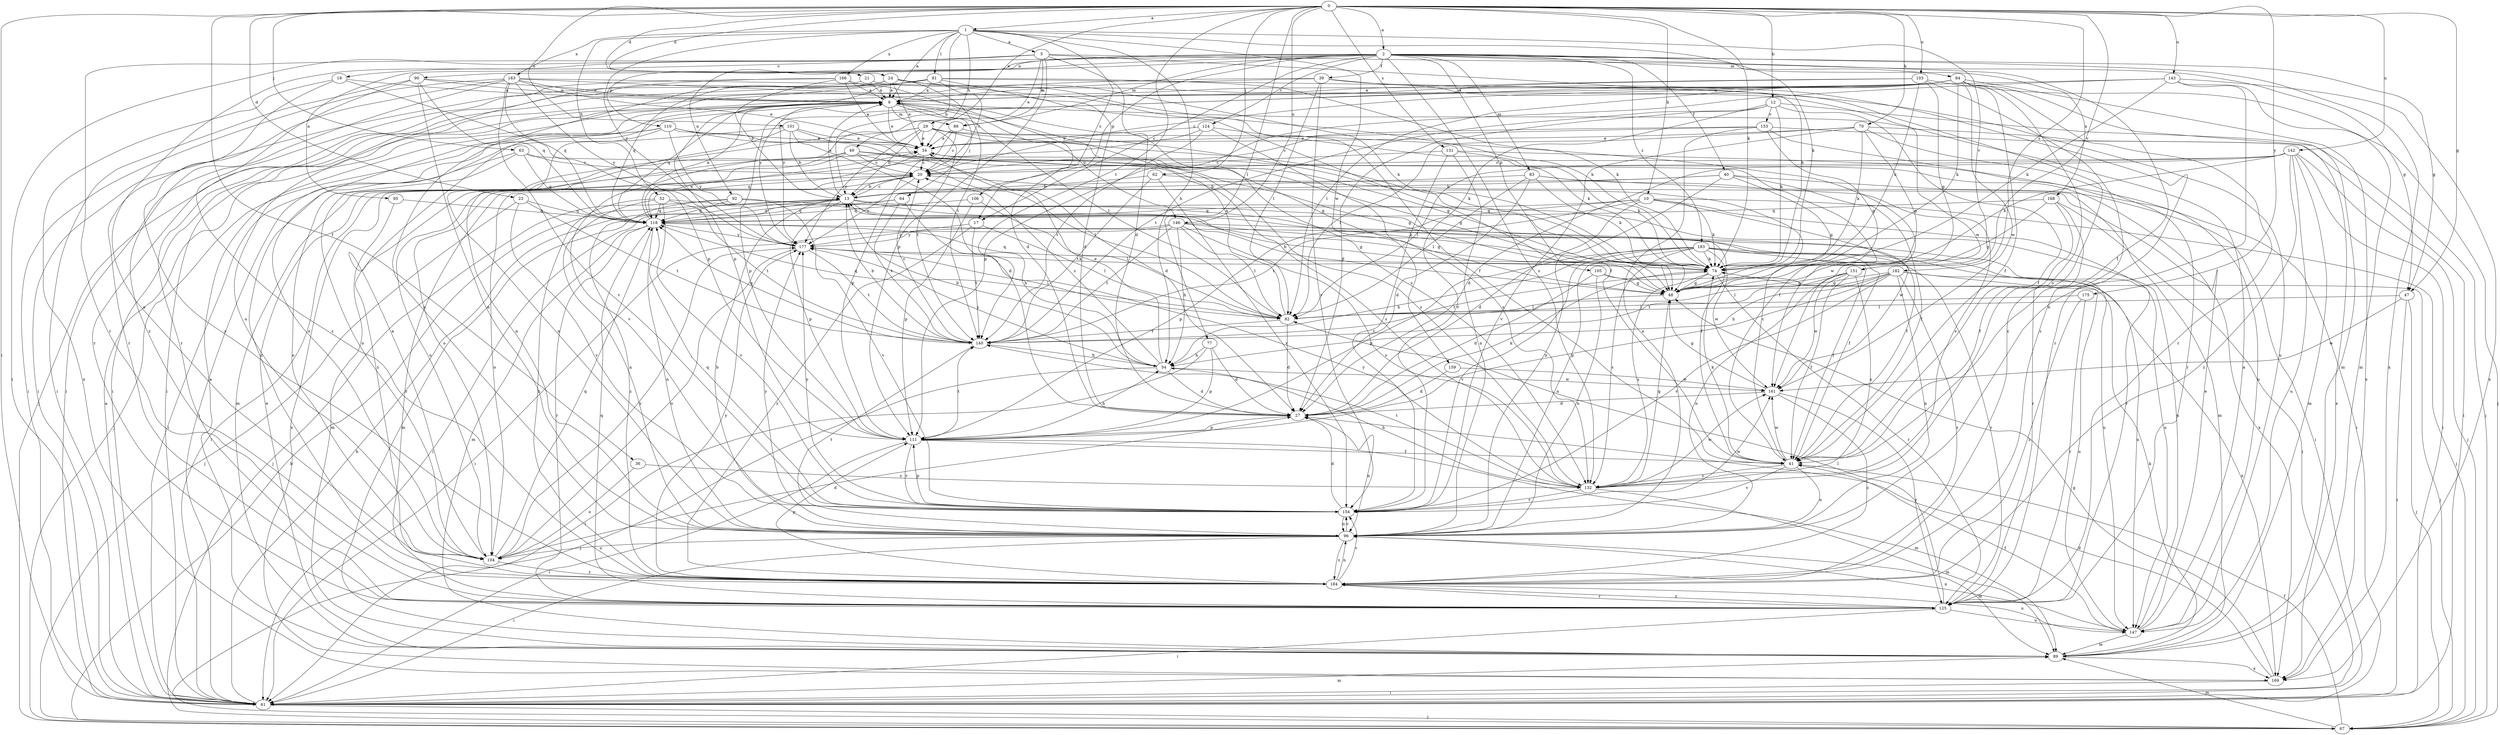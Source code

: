 strict digraph  {
0;
1;
2;
5;
6;
10;
12;
13;
17;
19;
20;
21;
23;
24;
27;
29;
34;
36;
39;
40;
41;
47;
48;
49;
52;
54;
61;
62;
63;
64;
67;
70;
74;
77;
81;
82;
83;
84;
88;
89;
90;
92;
95;
96;
101;
103;
104;
105;
106;
110;
111;
118;
124;
125;
131;
132;
140;
142;
143;
146;
147;
151;
153;
154;
159;
161;
163;
166;
168;
169;
175;
177;
182;
183;
184;
0 -> 1  [label=a];
0 -> 2  [label=a];
0 -> 10  [label=b];
0 -> 12  [label=b];
0 -> 21  [label=d];
0 -> 23  [label=d];
0 -> 24  [label=d];
0 -> 29  [label=e];
0 -> 36  [label=f];
0 -> 47  [label=g];
0 -> 61  [label=i];
0 -> 62  [label=j];
0 -> 63  [label=j];
0 -> 70  [label=k];
0 -> 74  [label=k];
0 -> 77  [label=l];
0 -> 101  [label=o];
0 -> 103  [label=o];
0 -> 131  [label=s];
0 -> 140  [label=t];
0 -> 142  [label=u];
0 -> 143  [label=u];
0 -> 146  [label=u];
0 -> 151  [label=v];
0 -> 175  [label=y];
0 -> 182  [label=z];
1 -> 5  [label=a];
1 -> 6  [label=a];
1 -> 13  [label=b];
1 -> 17  [label=c];
1 -> 49  [label=h];
1 -> 52  [label=h];
1 -> 54  [label=h];
1 -> 74  [label=k];
1 -> 81  [label=l];
1 -> 151  [label=v];
1 -> 159  [label=w];
1 -> 163  [label=x];
1 -> 166  [label=x];
1 -> 177  [label=y];
2 -> 17  [label=c];
2 -> 39  [label=f];
2 -> 40  [label=f];
2 -> 41  [label=f];
2 -> 47  [label=g];
2 -> 61  [label=i];
2 -> 83  [label=m];
2 -> 84  [label=m];
2 -> 88  [label=m];
2 -> 90  [label=n];
2 -> 92  [label=n];
2 -> 95  [label=n];
2 -> 105  [label=p];
2 -> 106  [label=p];
2 -> 110  [label=p];
2 -> 124  [label=r];
2 -> 132  [label=s];
2 -> 168  [label=x];
2 -> 169  [label=x];
2 -> 183  [label=z];
5 -> 19  [label=c];
5 -> 27  [label=d];
5 -> 34  [label=e];
5 -> 47  [label=g];
5 -> 74  [label=k];
5 -> 88  [label=m];
5 -> 104  [label=o];
5 -> 111  [label=p];
5 -> 125  [label=r];
6 -> 34  [label=e];
6 -> 64  [label=j];
6 -> 82  [label=l];
6 -> 88  [label=m];
6 -> 104  [label=o];
6 -> 111  [label=p];
6 -> 118  [label=q];
6 -> 146  [label=u];
10 -> 27  [label=d];
10 -> 67  [label=j];
10 -> 74  [label=k];
10 -> 111  [label=p];
10 -> 118  [label=q];
10 -> 125  [label=r];
10 -> 140  [label=t];
10 -> 161  [label=w];
12 -> 27  [label=d];
12 -> 41  [label=f];
12 -> 67  [label=j];
12 -> 74  [label=k];
12 -> 140  [label=t];
12 -> 153  [label=v];
12 -> 154  [label=v];
13 -> 6  [label=a];
13 -> 20  [label=c];
13 -> 41  [label=f];
13 -> 48  [label=g];
13 -> 74  [label=k];
13 -> 89  [label=m];
13 -> 111  [label=p];
13 -> 118  [label=q];
17 -> 82  [label=l];
17 -> 140  [label=t];
17 -> 177  [label=y];
17 -> 184  [label=z];
19 -> 6  [label=a];
19 -> 111  [label=p];
19 -> 169  [label=x];
19 -> 184  [label=z];
20 -> 13  [label=b];
20 -> 61  [label=i];
20 -> 125  [label=r];
20 -> 169  [label=x];
20 -> 177  [label=y];
21 -> 6  [label=a];
21 -> 61  [label=i];
21 -> 161  [label=w];
23 -> 67  [label=j];
23 -> 118  [label=q];
23 -> 140  [label=t];
23 -> 154  [label=v];
24 -> 6  [label=a];
24 -> 34  [label=e];
24 -> 41  [label=f];
24 -> 74  [label=k];
24 -> 96  [label=n];
24 -> 118  [label=q];
24 -> 125  [label=r];
24 -> 140  [label=t];
27 -> 74  [label=k];
27 -> 96  [label=n];
27 -> 111  [label=p];
29 -> 13  [label=b];
29 -> 34  [label=e];
29 -> 41  [label=f];
29 -> 48  [label=g];
29 -> 74  [label=k];
29 -> 104  [label=o];
29 -> 140  [label=t];
29 -> 154  [label=v];
29 -> 177  [label=y];
34 -> 20  [label=c];
34 -> 48  [label=g];
34 -> 118  [label=q];
36 -> 104  [label=o];
36 -> 132  [label=s];
39 -> 6  [label=a];
39 -> 61  [label=i];
39 -> 82  [label=l];
39 -> 125  [label=r];
39 -> 154  [label=v];
39 -> 184  [label=z];
40 -> 13  [label=b];
40 -> 41  [label=f];
40 -> 48  [label=g];
40 -> 61  [label=i];
40 -> 96  [label=n];
40 -> 104  [label=o];
41 -> 20  [label=c];
41 -> 74  [label=k];
41 -> 96  [label=n];
41 -> 132  [label=s];
41 -> 154  [label=v];
41 -> 161  [label=w];
47 -> 61  [label=i];
47 -> 67  [label=j];
47 -> 82  [label=l];
47 -> 161  [label=w];
48 -> 13  [label=b];
48 -> 82  [label=l];
49 -> 20  [label=c];
49 -> 48  [label=g];
49 -> 82  [label=l];
49 -> 89  [label=m];
49 -> 104  [label=o];
49 -> 132  [label=s];
49 -> 184  [label=z];
52 -> 48  [label=g];
52 -> 96  [label=n];
52 -> 118  [label=q];
52 -> 140  [label=t];
52 -> 154  [label=v];
52 -> 184  [label=z];
54 -> 13  [label=b];
54 -> 20  [label=c];
54 -> 27  [label=d];
54 -> 34  [label=e];
54 -> 67  [label=j];
54 -> 161  [label=w];
54 -> 177  [label=y];
61 -> 6  [label=a];
61 -> 13  [label=b];
61 -> 67  [label=j];
61 -> 89  [label=m];
62 -> 13  [label=b];
62 -> 140  [label=t];
62 -> 154  [label=v];
62 -> 169  [label=x];
63 -> 20  [label=c];
63 -> 61  [label=i];
63 -> 104  [label=o];
63 -> 118  [label=q];
63 -> 161  [label=w];
64 -> 54  [label=h];
64 -> 61  [label=i];
64 -> 118  [label=q];
64 -> 140  [label=t];
67 -> 13  [label=b];
67 -> 41  [label=f];
67 -> 89  [label=m];
70 -> 34  [label=e];
70 -> 48  [label=g];
70 -> 74  [label=k];
70 -> 82  [label=l];
70 -> 125  [label=r];
70 -> 154  [label=v];
70 -> 169  [label=x];
74 -> 48  [label=g];
74 -> 118  [label=q];
74 -> 125  [label=r];
74 -> 132  [label=s];
74 -> 140  [label=t];
77 -> 27  [label=d];
77 -> 54  [label=h];
77 -> 61  [label=i];
77 -> 111  [label=p];
81 -> 6  [label=a];
81 -> 20  [label=c];
81 -> 27  [label=d];
81 -> 67  [label=j];
81 -> 74  [label=k];
81 -> 111  [label=p];
81 -> 125  [label=r];
81 -> 147  [label=u];
82 -> 6  [label=a];
82 -> 27  [label=d];
82 -> 118  [label=q];
82 -> 140  [label=t];
83 -> 13  [label=b];
83 -> 27  [label=d];
83 -> 74  [label=k];
83 -> 82  [label=l];
83 -> 89  [label=m];
83 -> 132  [label=s];
84 -> 6  [label=a];
84 -> 20  [label=c];
84 -> 41  [label=f];
84 -> 61  [label=i];
84 -> 74  [label=k];
84 -> 82  [label=l];
84 -> 89  [label=m];
84 -> 125  [label=r];
84 -> 132  [label=s];
84 -> 161  [label=w];
84 -> 169  [label=x];
84 -> 177  [label=y];
88 -> 20  [label=c];
88 -> 34  [label=e];
88 -> 48  [label=g];
88 -> 111  [label=p];
89 -> 6  [label=a];
89 -> 34  [label=e];
89 -> 74  [label=k];
89 -> 169  [label=x];
90 -> 6  [label=a];
90 -> 61  [label=i];
90 -> 96  [label=n];
90 -> 118  [label=q];
90 -> 132  [label=s];
90 -> 184  [label=z];
92 -> 41  [label=f];
92 -> 67  [label=j];
92 -> 118  [label=q];
92 -> 147  [label=u];
92 -> 154  [label=v];
92 -> 184  [label=z];
95 -> 89  [label=m];
95 -> 118  [label=q];
96 -> 13  [label=b];
96 -> 61  [label=i];
96 -> 89  [label=m];
96 -> 104  [label=o];
96 -> 140  [label=t];
96 -> 154  [label=v];
96 -> 177  [label=y];
96 -> 184  [label=z];
101 -> 13  [label=b];
101 -> 27  [label=d];
101 -> 34  [label=e];
101 -> 48  [label=g];
101 -> 96  [label=n];
101 -> 184  [label=z];
103 -> 6  [label=a];
103 -> 48  [label=g];
103 -> 67  [label=j];
103 -> 74  [label=k];
103 -> 177  [label=y];
103 -> 184  [label=z];
104 -> 6  [label=a];
104 -> 27  [label=d];
104 -> 118  [label=q];
104 -> 177  [label=y];
104 -> 184  [label=z];
105 -> 27  [label=d];
105 -> 48  [label=g];
105 -> 67  [label=j];
105 -> 96  [label=n];
106 -> 82  [label=l];
106 -> 111  [label=p];
106 -> 118  [label=q];
110 -> 27  [label=d];
110 -> 34  [label=e];
110 -> 61  [label=i];
110 -> 67  [label=j];
110 -> 96  [label=n];
110 -> 132  [label=s];
110 -> 177  [label=y];
111 -> 41  [label=f];
111 -> 54  [label=h];
111 -> 61  [label=i];
111 -> 89  [label=m];
111 -> 140  [label=t];
111 -> 154  [label=v];
118 -> 6  [label=a];
118 -> 34  [label=e];
118 -> 89  [label=m];
118 -> 96  [label=n];
118 -> 125  [label=r];
118 -> 147  [label=u];
118 -> 177  [label=y];
124 -> 34  [label=e];
124 -> 74  [label=k];
124 -> 104  [label=o];
124 -> 132  [label=s];
124 -> 140  [label=t];
125 -> 61  [label=i];
125 -> 82  [label=l];
125 -> 118  [label=q];
125 -> 147  [label=u];
125 -> 184  [label=z];
131 -> 20  [label=c];
131 -> 61  [label=i];
131 -> 74  [label=k];
131 -> 96  [label=n];
131 -> 154  [label=v];
132 -> 48  [label=g];
132 -> 54  [label=h];
132 -> 89  [label=m];
132 -> 140  [label=t];
132 -> 154  [label=v];
132 -> 161  [label=w];
132 -> 177  [label=y];
140 -> 13  [label=b];
140 -> 20  [label=c];
140 -> 54  [label=h];
140 -> 118  [label=q];
142 -> 20  [label=c];
142 -> 27  [label=d];
142 -> 61  [label=i];
142 -> 67  [label=j];
142 -> 74  [label=k];
142 -> 82  [label=l];
142 -> 89  [label=m];
142 -> 147  [label=u];
142 -> 184  [label=z];
143 -> 6  [label=a];
143 -> 74  [label=k];
143 -> 89  [label=m];
143 -> 96  [label=n];
143 -> 111  [label=p];
143 -> 169  [label=x];
146 -> 41  [label=f];
146 -> 54  [label=h];
146 -> 61  [label=i];
146 -> 82  [label=l];
146 -> 132  [label=s];
146 -> 140  [label=t];
146 -> 147  [label=u];
146 -> 177  [label=y];
147 -> 6  [label=a];
147 -> 34  [label=e];
147 -> 41  [label=f];
147 -> 89  [label=m];
147 -> 96  [label=n];
151 -> 41  [label=f];
151 -> 48  [label=g];
151 -> 96  [label=n];
151 -> 132  [label=s];
151 -> 140  [label=t];
151 -> 161  [label=w];
153 -> 20  [label=c];
153 -> 34  [label=e];
153 -> 48  [label=g];
153 -> 61  [label=i];
153 -> 96  [label=n];
153 -> 147  [label=u];
154 -> 27  [label=d];
154 -> 96  [label=n];
154 -> 111  [label=p];
154 -> 118  [label=q];
154 -> 161  [label=w];
154 -> 177  [label=y];
159 -> 27  [label=d];
159 -> 161  [label=w];
161 -> 27  [label=d];
161 -> 48  [label=g];
161 -> 125  [label=r];
161 -> 184  [label=z];
163 -> 6  [label=a];
163 -> 34  [label=e];
163 -> 41  [label=f];
163 -> 61  [label=i];
163 -> 74  [label=k];
163 -> 118  [label=q];
163 -> 125  [label=r];
163 -> 154  [label=v];
163 -> 177  [label=y];
163 -> 184  [label=z];
166 -> 6  [label=a];
166 -> 13  [label=b];
166 -> 27  [label=d];
166 -> 34  [label=e];
166 -> 61  [label=i];
166 -> 104  [label=o];
168 -> 41  [label=f];
168 -> 48  [label=g];
168 -> 61  [label=i];
168 -> 118  [label=q];
168 -> 125  [label=r];
169 -> 27  [label=d];
169 -> 48  [label=g];
169 -> 61  [label=i];
175 -> 82  [label=l];
175 -> 125  [label=r];
175 -> 184  [label=z];
177 -> 74  [label=k];
177 -> 82  [label=l];
177 -> 104  [label=o];
177 -> 140  [label=t];
182 -> 48  [label=g];
182 -> 54  [label=h];
182 -> 82  [label=l];
182 -> 96  [label=n];
182 -> 111  [label=p];
182 -> 147  [label=u];
182 -> 154  [label=v];
182 -> 169  [label=x];
182 -> 184  [label=z];
183 -> 41  [label=f];
183 -> 54  [label=h];
183 -> 74  [label=k];
183 -> 96  [label=n];
183 -> 111  [label=p];
183 -> 125  [label=r];
183 -> 132  [label=s];
183 -> 147  [label=u];
183 -> 154  [label=v];
183 -> 161  [label=w];
184 -> 96  [label=n];
184 -> 111  [label=p];
184 -> 125  [label=r];
184 -> 147  [label=u];
184 -> 154  [label=v];
184 -> 177  [label=y];
}
